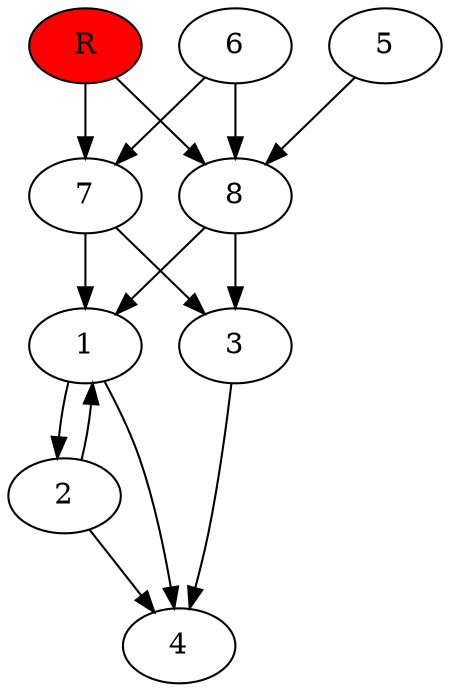 digraph prb39131 {
	1
	2
	3
	4
	5
	6
	7
	8
	R [fillcolor="#ff0000" style=filled]
	1 -> 2
	1 -> 4
	2 -> 1
	2 -> 4
	3 -> 4
	5 -> 8
	6 -> 7
	6 -> 8
	7 -> 1
	7 -> 3
	8 -> 1
	8 -> 3
	R -> 7
	R -> 8
}
